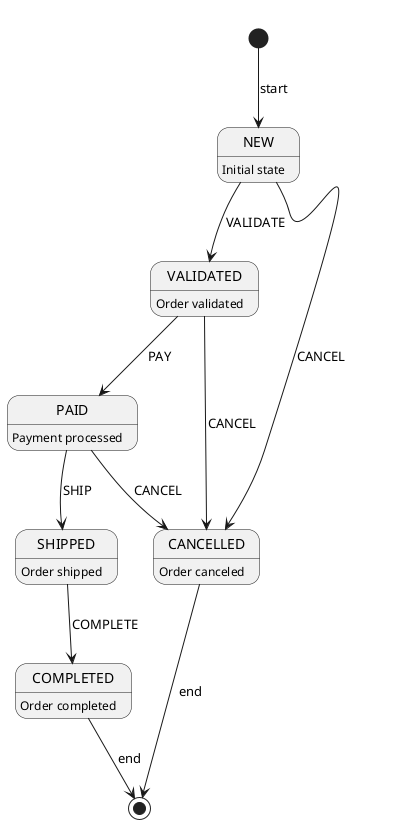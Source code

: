 @startuml
[*] --> NEW : start
NEW --> VALIDATED : VALIDATE
NEW --> CANCELLED : CANCEL

VALIDATED --> PAID : PAY
VALIDATED --> CANCELLED : CANCEL

PAID --> SHIPPED : SHIP
PAID --> CANCELLED : CANCEL

SHIPPED --> COMPLETED : COMPLETE

COMPLETED --> [*] : end
CANCELLED --> [*] : end

state NEW : Initial state
state VALIDATED : Order validated
state PAID : Payment processed
state SHIPPED : Order shipped
state COMPLETED : Order completed
state CANCELLED : Order canceled
@enduml
